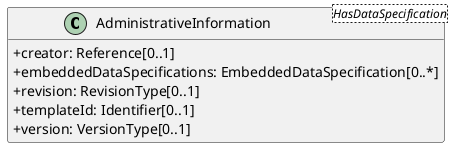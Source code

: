 @startuml
skinparam classAttributeIconSize 0
hide methods

class AdministrativeInformation<HasDataSpecification> {
  +creator: Reference[0..1] 
  +embeddedDataSpecifications: EmbeddedDataSpecification[0..*] 
  +revision: RevisionType[0..1] 
  +templateId: Identifier[0..1] 
  +version: VersionType[0..1] 
}
@enduml
